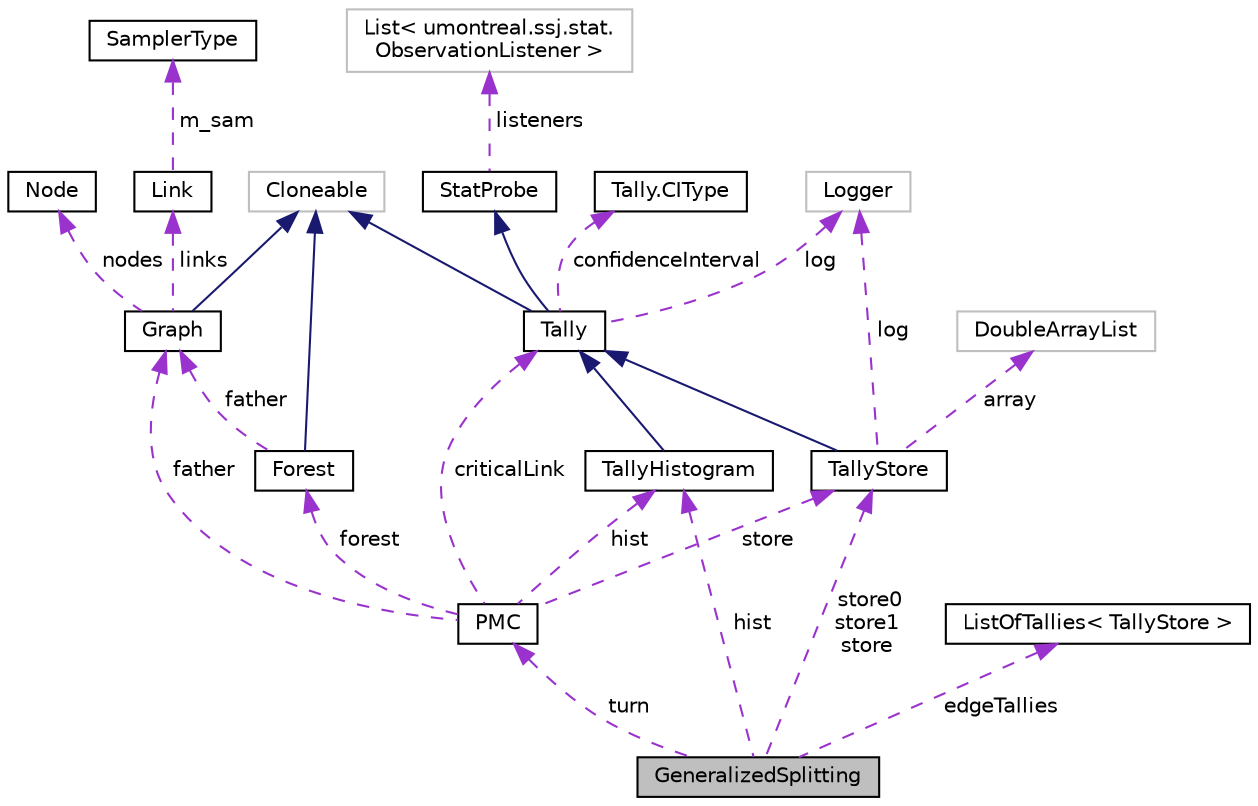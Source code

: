 digraph "GeneralizedSplitting"
{
 // INTERACTIVE_SVG=YES
  bgcolor="transparent";
  edge [fontname="Helvetica",fontsize="10",labelfontname="Helvetica",labelfontsize="10"];
  node [fontname="Helvetica",fontsize="10",shape=record];
  Node1 [label="GeneralizedSplitting",height=0.2,width=0.4,color="black", fillcolor="grey75", style="filled", fontcolor="black"];
  Node2 -> Node1 [dir="back",color="darkorchid3",fontsize="10",style="dashed",label=" turn" ,fontname="Helvetica"];
  Node2 [label="PMC",height=0.2,width=0.4,color="black",URL="$d4/de0/classumontreal_1_1ssj_1_1networks_1_1PMC.html",tooltip="This class implements the Permutation Monte Carlo method to estimate the reliability of a network..."];
  Node3 -> Node2 [dir="back",color="darkorchid3",fontsize="10",style="dashed",label=" forest" ,fontname="Helvetica"];
  Node3 [label="Forest",height=0.2,width=0.4,color="black",URL="$d8/d06/classumontreal_1_1ssj_1_1networks_1_1Forest.html",tooltip="This class implements forest and trees. "];
  Node4 -> Node3 [dir="back",color="midnightblue",fontsize="10",style="solid",fontname="Helvetica"];
  Node4 [label="Cloneable",height=0.2,width=0.4,color="grey75"];
  Node5 -> Node3 [dir="back",color="darkorchid3",fontsize="10",style="dashed",label=" father" ,fontname="Helvetica"];
  Node5 [label="Graph",height=0.2,width=0.4,color="black",URL="$d4/d6e/classumontreal_1_1ssj_1_1networks_1_1Graph.html",tooltip="This class implements a stochastic non-oriented weighted graph (a network). "];
  Node4 -> Node5 [dir="back",color="midnightblue",fontsize="10",style="solid",fontname="Helvetica"];
  Node6 -> Node5 [dir="back",color="darkorchid3",fontsize="10",style="dashed",label=" nodes" ,fontname="Helvetica"];
  Node6 [label="Node",height=0.2,width=0.4,color="black",URL="$dc/dbc/classumontreal_1_1ssj_1_1networks_1_1Node.html",tooltip="This class provides nodes for a graph. "];
  Node7 -> Node5 [dir="back",color="darkorchid3",fontsize="10",style="dashed",label=" links" ,fontname="Helvetica"];
  Node7 [label="Link",height=0.2,width=0.4,color="black",URL="$df/d9c/classumontreal_1_1ssj_1_1networks_1_1Link.html",tooltip="A Link of a network. "];
  Node8 -> Node7 [dir="back",color="darkorchid3",fontsize="10",style="dashed",label=" m_sam" ,fontname="Helvetica"];
  Node8 [label="SamplerType",height=0.2,width=0.4,color="black",URL="$db/d5d/enumumontreal_1_1ssj_1_1networks_1_1SamplerType.html"];
  Node5 -> Node2 [dir="back",color="darkorchid3",fontsize="10",style="dashed",label=" father" ,fontname="Helvetica"];
  Node9 -> Node2 [dir="back",color="darkorchid3",fontsize="10",style="dashed",label=" criticalLink" ,fontname="Helvetica"];
  Node9 [label="Tally",height=0.2,width=0.4,color="black",URL="$d8/d54/classumontreal_1_1ssj_1_1stat_1_1Tally.html",tooltip="A subclass of StatProbe. "];
  Node10 -> Node9 [dir="back",color="midnightblue",fontsize="10",style="solid",fontname="Helvetica"];
  Node10 [label="StatProbe",height=0.2,width=0.4,color="black",URL="$d5/d8e/classumontreal_1_1ssj_1_1stat_1_1StatProbe.html",tooltip="The objects of this class are statistical probes or collectors, which are elementary devices for coll..."];
  Node11 -> Node10 [dir="back",color="darkorchid3",fontsize="10",style="dashed",label=" listeners" ,fontname="Helvetica"];
  Node11 [label="List\< umontreal.ssj.stat.\lObservationListener \>",height=0.2,width=0.4,color="grey75"];
  Node4 -> Node9 [dir="back",color="midnightblue",fontsize="10",style="solid",fontname="Helvetica"];
  Node12 -> Node9 [dir="back",color="darkorchid3",fontsize="10",style="dashed",label=" log" ,fontname="Helvetica"];
  Node12 [label="Logger",height=0.2,width=0.4,color="grey75"];
  Node13 -> Node9 [dir="back",color="darkorchid3",fontsize="10",style="dashed",label=" confidenceInterval" ,fontname="Helvetica"];
  Node13 [label="Tally.CIType",height=0.2,width=0.4,color="black",URL="$d9/df5/enumumontreal_1_1ssj_1_1stat_1_1Tally_1_1CIType.html"];
  Node14 -> Node2 [dir="back",color="darkorchid3",fontsize="10",style="dashed",label=" store" ,fontname="Helvetica"];
  Node14 [label="TallyStore",height=0.2,width=0.4,color="black",URL="$d8/de5/classumontreal_1_1ssj_1_1stat_1_1TallyStore.html",tooltip="This class is a variant of Tally for which the individual observations are stored in a list implement..."];
  Node9 -> Node14 [dir="back",color="midnightblue",fontsize="10",style="solid",fontname="Helvetica"];
  Node15 -> Node14 [dir="back",color="darkorchid3",fontsize="10",style="dashed",label=" array" ,fontname="Helvetica"];
  Node15 [label="DoubleArrayList",height=0.2,width=0.4,color="grey75"];
  Node12 -> Node14 [dir="back",color="darkorchid3",fontsize="10",style="dashed",label=" log" ,fontname="Helvetica"];
  Node16 -> Node2 [dir="back",color="darkorchid3",fontsize="10",style="dashed",label=" hist" ,fontname="Helvetica"];
  Node16 [label="TallyHistogram",height=0.2,width=0.4,color="black",URL="$de/d2f/classumontreal_1_1ssj_1_1stat_1_1TallyHistogram.html",tooltip="This class extends Tally. "];
  Node9 -> Node16 [dir="back",color="midnightblue",fontsize="10",style="solid",fontname="Helvetica"];
  Node14 -> Node1 [dir="back",color="darkorchid3",fontsize="10",style="dashed",label=" store0\nstore1\nstore" ,fontname="Helvetica"];
  Node17 -> Node1 [dir="back",color="darkorchid3",fontsize="10",style="dashed",label=" edgeTallies" ,fontname="Helvetica"];
  Node17 [label="ListOfTallies\< TallyStore \>",height=0.2,width=0.4,color="black",URL="$db/d52/classumontreal_1_1ssj_1_1stat_1_1list_1_1ListOfTallies.html"];
  Node16 -> Node1 [dir="back",color="darkorchid3",fontsize="10",style="dashed",label=" hist" ,fontname="Helvetica"];
}
